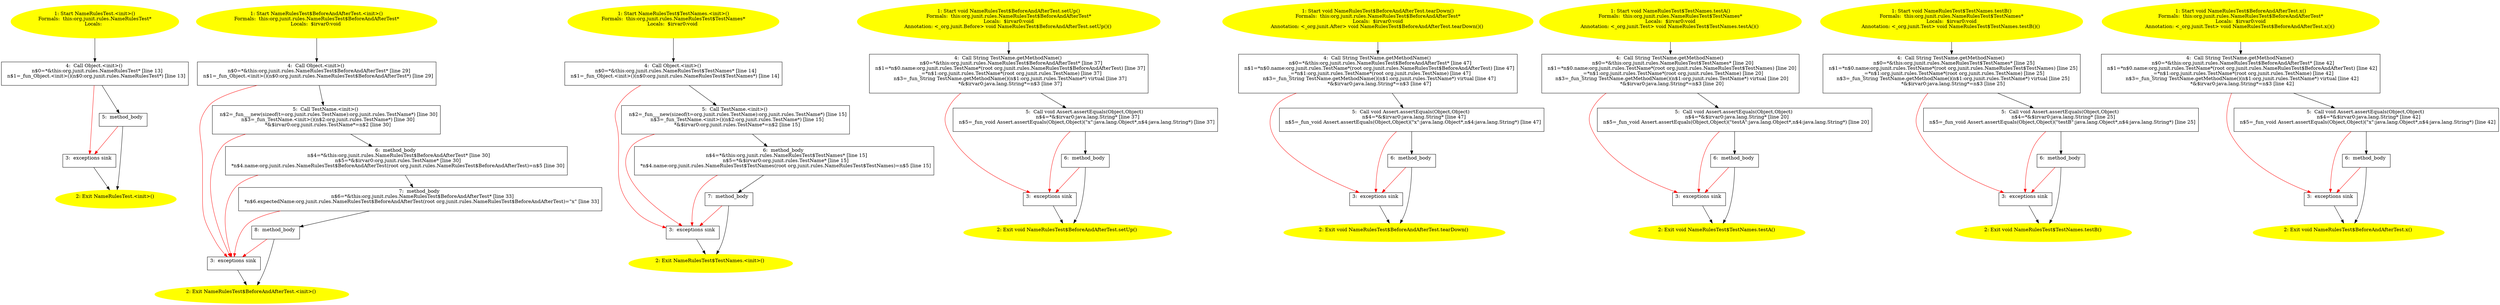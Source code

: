 /* @generated */
digraph cfg {
"org.junit.rules.NameRulesTest.<init>().64fc5b22b67aa293bc98af5d5f12ed8c_1" [label="1: Start NameRulesTest.<init>()\nFormals:  this:org.junit.rules.NameRulesTest*\nLocals:  \n  " color=yellow style=filled]
	

	 "org.junit.rules.NameRulesTest.<init>().64fc5b22b67aa293bc98af5d5f12ed8c_1" -> "org.junit.rules.NameRulesTest.<init>().64fc5b22b67aa293bc98af5d5f12ed8c_4" ;
"org.junit.rules.NameRulesTest.<init>().64fc5b22b67aa293bc98af5d5f12ed8c_2" [label="2: Exit NameRulesTest.<init>() \n  " color=yellow style=filled]
	

"org.junit.rules.NameRulesTest.<init>().64fc5b22b67aa293bc98af5d5f12ed8c_3" [label="3:  exceptions sink \n  " shape="box"]
	

	 "org.junit.rules.NameRulesTest.<init>().64fc5b22b67aa293bc98af5d5f12ed8c_3" -> "org.junit.rules.NameRulesTest.<init>().64fc5b22b67aa293bc98af5d5f12ed8c_2" ;
"org.junit.rules.NameRulesTest.<init>().64fc5b22b67aa293bc98af5d5f12ed8c_4" [label="4:  Call Object.<init>() \n   n$0=*&this:org.junit.rules.NameRulesTest* [line 13]\n  n$1=_fun_Object.<init>()(n$0:org.junit.rules.NameRulesTest*) [line 13]\n " shape="box"]
	

	 "org.junit.rules.NameRulesTest.<init>().64fc5b22b67aa293bc98af5d5f12ed8c_4" -> "org.junit.rules.NameRulesTest.<init>().64fc5b22b67aa293bc98af5d5f12ed8c_5" ;
	 "org.junit.rules.NameRulesTest.<init>().64fc5b22b67aa293bc98af5d5f12ed8c_4" -> "org.junit.rules.NameRulesTest.<init>().64fc5b22b67aa293bc98af5d5f12ed8c_3" [color="red" ];
"org.junit.rules.NameRulesTest.<init>().64fc5b22b67aa293bc98af5d5f12ed8c_5" [label="5:  method_body \n  " shape="box"]
	

	 "org.junit.rules.NameRulesTest.<init>().64fc5b22b67aa293bc98af5d5f12ed8c_5" -> "org.junit.rules.NameRulesTest.<init>().64fc5b22b67aa293bc98af5d5f12ed8c_2" ;
	 "org.junit.rules.NameRulesTest.<init>().64fc5b22b67aa293bc98af5d5f12ed8c_5" -> "org.junit.rules.NameRulesTest.<init>().64fc5b22b67aa293bc98af5d5f12ed8c_3" [color="red" ];
"org.junit.rules.NameRulesTest$BeforeAndAfterTest.<init>().6f55418122cccf921ed2d498524cafee_1" [label="1: Start NameRulesTest$BeforeAndAfterTest.<init>()\nFormals:  this:org.junit.rules.NameRulesTest$BeforeAndAfterTest*\nLocals:  $irvar0:void \n  " color=yellow style=filled]
	

	 "org.junit.rules.NameRulesTest$BeforeAndAfterTest.<init>().6f55418122cccf921ed2d498524cafee_1" -> "org.junit.rules.NameRulesTest$BeforeAndAfterTest.<init>().6f55418122cccf921ed2d498524cafee_4" ;
"org.junit.rules.NameRulesTest$BeforeAndAfterTest.<init>().6f55418122cccf921ed2d498524cafee_2" [label="2: Exit NameRulesTest$BeforeAndAfterTest.<init>() \n  " color=yellow style=filled]
	

"org.junit.rules.NameRulesTest$BeforeAndAfterTest.<init>().6f55418122cccf921ed2d498524cafee_3" [label="3:  exceptions sink \n  " shape="box"]
	

	 "org.junit.rules.NameRulesTest$BeforeAndAfterTest.<init>().6f55418122cccf921ed2d498524cafee_3" -> "org.junit.rules.NameRulesTest$BeforeAndAfterTest.<init>().6f55418122cccf921ed2d498524cafee_2" ;
"org.junit.rules.NameRulesTest$BeforeAndAfterTest.<init>().6f55418122cccf921ed2d498524cafee_4" [label="4:  Call Object.<init>() \n   n$0=*&this:org.junit.rules.NameRulesTest$BeforeAndAfterTest* [line 29]\n  n$1=_fun_Object.<init>()(n$0:org.junit.rules.NameRulesTest$BeforeAndAfterTest*) [line 29]\n " shape="box"]
	

	 "org.junit.rules.NameRulesTest$BeforeAndAfterTest.<init>().6f55418122cccf921ed2d498524cafee_4" -> "org.junit.rules.NameRulesTest$BeforeAndAfterTest.<init>().6f55418122cccf921ed2d498524cafee_5" ;
	 "org.junit.rules.NameRulesTest$BeforeAndAfterTest.<init>().6f55418122cccf921ed2d498524cafee_4" -> "org.junit.rules.NameRulesTest$BeforeAndAfterTest.<init>().6f55418122cccf921ed2d498524cafee_3" [color="red" ];
"org.junit.rules.NameRulesTest$BeforeAndAfterTest.<init>().6f55418122cccf921ed2d498524cafee_5" [label="5:  Call TestName.<init>() \n   n$2=_fun___new(sizeof(t=org.junit.rules.TestName):org.junit.rules.TestName*) [line 30]\n  n$3=_fun_TestName.<init>()(n$2:org.junit.rules.TestName*) [line 30]\n  *&$irvar0:org.junit.rules.TestName*=n$2 [line 30]\n " shape="box"]
	

	 "org.junit.rules.NameRulesTest$BeforeAndAfterTest.<init>().6f55418122cccf921ed2d498524cafee_5" -> "org.junit.rules.NameRulesTest$BeforeAndAfterTest.<init>().6f55418122cccf921ed2d498524cafee_6" ;
	 "org.junit.rules.NameRulesTest$BeforeAndAfterTest.<init>().6f55418122cccf921ed2d498524cafee_5" -> "org.junit.rules.NameRulesTest$BeforeAndAfterTest.<init>().6f55418122cccf921ed2d498524cafee_3" [color="red" ];
"org.junit.rules.NameRulesTest$BeforeAndAfterTest.<init>().6f55418122cccf921ed2d498524cafee_6" [label="6:  method_body \n   n$4=*&this:org.junit.rules.NameRulesTest$BeforeAndAfterTest* [line 30]\n  n$5=*&$irvar0:org.junit.rules.TestName* [line 30]\n  *n$4.name:org.junit.rules.NameRulesTest$BeforeAndAfterTest(root org.junit.rules.NameRulesTest$BeforeAndAfterTest)=n$5 [line 30]\n " shape="box"]
	

	 "org.junit.rules.NameRulesTest$BeforeAndAfterTest.<init>().6f55418122cccf921ed2d498524cafee_6" -> "org.junit.rules.NameRulesTest$BeforeAndAfterTest.<init>().6f55418122cccf921ed2d498524cafee_7" ;
	 "org.junit.rules.NameRulesTest$BeforeAndAfterTest.<init>().6f55418122cccf921ed2d498524cafee_6" -> "org.junit.rules.NameRulesTest$BeforeAndAfterTest.<init>().6f55418122cccf921ed2d498524cafee_3" [color="red" ];
"org.junit.rules.NameRulesTest$BeforeAndAfterTest.<init>().6f55418122cccf921ed2d498524cafee_7" [label="7:  method_body \n   n$6=*&this:org.junit.rules.NameRulesTest$BeforeAndAfterTest* [line 33]\n  *n$6.expectedName:org.junit.rules.NameRulesTest$BeforeAndAfterTest(root org.junit.rules.NameRulesTest$BeforeAndAfterTest)=\"x\" [line 33]\n " shape="box"]
	

	 "org.junit.rules.NameRulesTest$BeforeAndAfterTest.<init>().6f55418122cccf921ed2d498524cafee_7" -> "org.junit.rules.NameRulesTest$BeforeAndAfterTest.<init>().6f55418122cccf921ed2d498524cafee_8" ;
	 "org.junit.rules.NameRulesTest$BeforeAndAfterTest.<init>().6f55418122cccf921ed2d498524cafee_7" -> "org.junit.rules.NameRulesTest$BeforeAndAfterTest.<init>().6f55418122cccf921ed2d498524cafee_3" [color="red" ];
"org.junit.rules.NameRulesTest$BeforeAndAfterTest.<init>().6f55418122cccf921ed2d498524cafee_8" [label="8:  method_body \n  " shape="box"]
	

	 "org.junit.rules.NameRulesTest$BeforeAndAfterTest.<init>().6f55418122cccf921ed2d498524cafee_8" -> "org.junit.rules.NameRulesTest$BeforeAndAfterTest.<init>().6f55418122cccf921ed2d498524cafee_2" ;
	 "org.junit.rules.NameRulesTest$BeforeAndAfterTest.<init>().6f55418122cccf921ed2d498524cafee_8" -> "org.junit.rules.NameRulesTest$BeforeAndAfterTest.<init>().6f55418122cccf921ed2d498524cafee_3" [color="red" ];
"org.junit.rules.NameRulesTest$TestNames.<init>().f9f63ddcee33ec4102bc6faa2130df5c_1" [label="1: Start NameRulesTest$TestNames.<init>()\nFormals:  this:org.junit.rules.NameRulesTest$TestNames*\nLocals:  $irvar0:void \n  " color=yellow style=filled]
	

	 "org.junit.rules.NameRulesTest$TestNames.<init>().f9f63ddcee33ec4102bc6faa2130df5c_1" -> "org.junit.rules.NameRulesTest$TestNames.<init>().f9f63ddcee33ec4102bc6faa2130df5c_4" ;
"org.junit.rules.NameRulesTest$TestNames.<init>().f9f63ddcee33ec4102bc6faa2130df5c_2" [label="2: Exit NameRulesTest$TestNames.<init>() \n  " color=yellow style=filled]
	

"org.junit.rules.NameRulesTest$TestNames.<init>().f9f63ddcee33ec4102bc6faa2130df5c_3" [label="3:  exceptions sink \n  " shape="box"]
	

	 "org.junit.rules.NameRulesTest$TestNames.<init>().f9f63ddcee33ec4102bc6faa2130df5c_3" -> "org.junit.rules.NameRulesTest$TestNames.<init>().f9f63ddcee33ec4102bc6faa2130df5c_2" ;
"org.junit.rules.NameRulesTest$TestNames.<init>().f9f63ddcee33ec4102bc6faa2130df5c_4" [label="4:  Call Object.<init>() \n   n$0=*&this:org.junit.rules.NameRulesTest$TestNames* [line 14]\n  n$1=_fun_Object.<init>()(n$0:org.junit.rules.NameRulesTest$TestNames*) [line 14]\n " shape="box"]
	

	 "org.junit.rules.NameRulesTest$TestNames.<init>().f9f63ddcee33ec4102bc6faa2130df5c_4" -> "org.junit.rules.NameRulesTest$TestNames.<init>().f9f63ddcee33ec4102bc6faa2130df5c_5" ;
	 "org.junit.rules.NameRulesTest$TestNames.<init>().f9f63ddcee33ec4102bc6faa2130df5c_4" -> "org.junit.rules.NameRulesTest$TestNames.<init>().f9f63ddcee33ec4102bc6faa2130df5c_3" [color="red" ];
"org.junit.rules.NameRulesTest$TestNames.<init>().f9f63ddcee33ec4102bc6faa2130df5c_5" [label="5:  Call TestName.<init>() \n   n$2=_fun___new(sizeof(t=org.junit.rules.TestName):org.junit.rules.TestName*) [line 15]\n  n$3=_fun_TestName.<init>()(n$2:org.junit.rules.TestName*) [line 15]\n  *&$irvar0:org.junit.rules.TestName*=n$2 [line 15]\n " shape="box"]
	

	 "org.junit.rules.NameRulesTest$TestNames.<init>().f9f63ddcee33ec4102bc6faa2130df5c_5" -> "org.junit.rules.NameRulesTest$TestNames.<init>().f9f63ddcee33ec4102bc6faa2130df5c_6" ;
	 "org.junit.rules.NameRulesTest$TestNames.<init>().f9f63ddcee33ec4102bc6faa2130df5c_5" -> "org.junit.rules.NameRulesTest$TestNames.<init>().f9f63ddcee33ec4102bc6faa2130df5c_3" [color="red" ];
"org.junit.rules.NameRulesTest$TestNames.<init>().f9f63ddcee33ec4102bc6faa2130df5c_6" [label="6:  method_body \n   n$4=*&this:org.junit.rules.NameRulesTest$TestNames* [line 15]\n  n$5=*&$irvar0:org.junit.rules.TestName* [line 15]\n  *n$4.name:org.junit.rules.NameRulesTest$TestNames(root org.junit.rules.NameRulesTest$TestNames)=n$5 [line 15]\n " shape="box"]
	

	 "org.junit.rules.NameRulesTest$TestNames.<init>().f9f63ddcee33ec4102bc6faa2130df5c_6" -> "org.junit.rules.NameRulesTest$TestNames.<init>().f9f63ddcee33ec4102bc6faa2130df5c_7" ;
	 "org.junit.rules.NameRulesTest$TestNames.<init>().f9f63ddcee33ec4102bc6faa2130df5c_6" -> "org.junit.rules.NameRulesTest$TestNames.<init>().f9f63ddcee33ec4102bc6faa2130df5c_3" [color="red" ];
"org.junit.rules.NameRulesTest$TestNames.<init>().f9f63ddcee33ec4102bc6faa2130df5c_7" [label="7:  method_body \n  " shape="box"]
	

	 "org.junit.rules.NameRulesTest$TestNames.<init>().f9f63ddcee33ec4102bc6faa2130df5c_7" -> "org.junit.rules.NameRulesTest$TestNames.<init>().f9f63ddcee33ec4102bc6faa2130df5c_2" ;
	 "org.junit.rules.NameRulesTest$TestNames.<init>().f9f63ddcee33ec4102bc6faa2130df5c_7" -> "org.junit.rules.NameRulesTest$TestNames.<init>().f9f63ddcee33ec4102bc6faa2130df5c_3" [color="red" ];
"org.junit.rules.NameRulesTest$BeforeAndAfterTest.setUp():void.4a644617c98f1491e55171edfe60ce2b_1" [label="1: Start void NameRulesTest$BeforeAndAfterTest.setUp()\nFormals:  this:org.junit.rules.NameRulesTest$BeforeAndAfterTest*\nLocals:  $irvar0:void\nAnnotation: <_org.junit.Before> void NameRulesTest$BeforeAndAfterTest.setUp()() \n  " color=yellow style=filled]
	

	 "org.junit.rules.NameRulesTest$BeforeAndAfterTest.setUp():void.4a644617c98f1491e55171edfe60ce2b_1" -> "org.junit.rules.NameRulesTest$BeforeAndAfterTest.setUp():void.4a644617c98f1491e55171edfe60ce2b_4" ;
"org.junit.rules.NameRulesTest$BeforeAndAfterTest.setUp():void.4a644617c98f1491e55171edfe60ce2b_2" [label="2: Exit void NameRulesTest$BeforeAndAfterTest.setUp() \n  " color=yellow style=filled]
	

"org.junit.rules.NameRulesTest$BeforeAndAfterTest.setUp():void.4a644617c98f1491e55171edfe60ce2b_3" [label="3:  exceptions sink \n  " shape="box"]
	

	 "org.junit.rules.NameRulesTest$BeforeAndAfterTest.setUp():void.4a644617c98f1491e55171edfe60ce2b_3" -> "org.junit.rules.NameRulesTest$BeforeAndAfterTest.setUp():void.4a644617c98f1491e55171edfe60ce2b_2" ;
"org.junit.rules.NameRulesTest$BeforeAndAfterTest.setUp():void.4a644617c98f1491e55171edfe60ce2b_4" [label="4:  Call String TestName.getMethodName() \n   n$0=*&this:org.junit.rules.NameRulesTest$BeforeAndAfterTest* [line 37]\n  n$1=*n$0.name:org.junit.rules.TestName*(root org.junit.rules.NameRulesTest$BeforeAndAfterTest) [line 37]\n  _=*n$1:org.junit.rules.TestName*(root org.junit.rules.TestName) [line 37]\n  n$3=_fun_String TestName.getMethodName()(n$1:org.junit.rules.TestName*) virtual [line 37]\n  *&$irvar0:java.lang.String*=n$3 [line 37]\n " shape="box"]
	

	 "org.junit.rules.NameRulesTest$BeforeAndAfterTest.setUp():void.4a644617c98f1491e55171edfe60ce2b_4" -> "org.junit.rules.NameRulesTest$BeforeAndAfterTest.setUp():void.4a644617c98f1491e55171edfe60ce2b_5" ;
	 "org.junit.rules.NameRulesTest$BeforeAndAfterTest.setUp():void.4a644617c98f1491e55171edfe60ce2b_4" -> "org.junit.rules.NameRulesTest$BeforeAndAfterTest.setUp():void.4a644617c98f1491e55171edfe60ce2b_3" [color="red" ];
"org.junit.rules.NameRulesTest$BeforeAndAfterTest.setUp():void.4a644617c98f1491e55171edfe60ce2b_5" [label="5:  Call void Assert.assertEquals(Object,Object) \n   n$4=*&$irvar0:java.lang.String* [line 37]\n  n$5=_fun_void Assert.assertEquals(Object,Object)(\"x\":java.lang.Object*,n$4:java.lang.String*) [line 37]\n " shape="box"]
	

	 "org.junit.rules.NameRulesTest$BeforeAndAfterTest.setUp():void.4a644617c98f1491e55171edfe60ce2b_5" -> "org.junit.rules.NameRulesTest$BeforeAndAfterTest.setUp():void.4a644617c98f1491e55171edfe60ce2b_6" ;
	 "org.junit.rules.NameRulesTest$BeforeAndAfterTest.setUp():void.4a644617c98f1491e55171edfe60ce2b_5" -> "org.junit.rules.NameRulesTest$BeforeAndAfterTest.setUp():void.4a644617c98f1491e55171edfe60ce2b_3" [color="red" ];
"org.junit.rules.NameRulesTest$BeforeAndAfterTest.setUp():void.4a644617c98f1491e55171edfe60ce2b_6" [label="6:  method_body \n  " shape="box"]
	

	 "org.junit.rules.NameRulesTest$BeforeAndAfterTest.setUp():void.4a644617c98f1491e55171edfe60ce2b_6" -> "org.junit.rules.NameRulesTest$BeforeAndAfterTest.setUp():void.4a644617c98f1491e55171edfe60ce2b_2" ;
	 "org.junit.rules.NameRulesTest$BeforeAndAfterTest.setUp():void.4a644617c98f1491e55171edfe60ce2b_6" -> "org.junit.rules.NameRulesTest$BeforeAndAfterTest.setUp():void.4a644617c98f1491e55171edfe60ce2b_3" [color="red" ];
"org.junit.rules.NameRulesTest$BeforeAndAfterTest.tearDown():void.c7401a1e82fe23cb9e65371c1269a428_1" [label="1: Start void NameRulesTest$BeforeAndAfterTest.tearDown()\nFormals:  this:org.junit.rules.NameRulesTest$BeforeAndAfterTest*\nLocals:  $irvar0:void\nAnnotation: <_org.junit.After> void NameRulesTest$BeforeAndAfterTest.tearDown()() \n  " color=yellow style=filled]
	

	 "org.junit.rules.NameRulesTest$BeforeAndAfterTest.tearDown():void.c7401a1e82fe23cb9e65371c1269a428_1" -> "org.junit.rules.NameRulesTest$BeforeAndAfterTest.tearDown():void.c7401a1e82fe23cb9e65371c1269a428_4" ;
"org.junit.rules.NameRulesTest$BeforeAndAfterTest.tearDown():void.c7401a1e82fe23cb9e65371c1269a428_2" [label="2: Exit void NameRulesTest$BeforeAndAfterTest.tearDown() \n  " color=yellow style=filled]
	

"org.junit.rules.NameRulesTest$BeforeAndAfterTest.tearDown():void.c7401a1e82fe23cb9e65371c1269a428_3" [label="3:  exceptions sink \n  " shape="box"]
	

	 "org.junit.rules.NameRulesTest$BeforeAndAfterTest.tearDown():void.c7401a1e82fe23cb9e65371c1269a428_3" -> "org.junit.rules.NameRulesTest$BeforeAndAfterTest.tearDown():void.c7401a1e82fe23cb9e65371c1269a428_2" ;
"org.junit.rules.NameRulesTest$BeforeAndAfterTest.tearDown():void.c7401a1e82fe23cb9e65371c1269a428_4" [label="4:  Call String TestName.getMethodName() \n   n$0=*&this:org.junit.rules.NameRulesTest$BeforeAndAfterTest* [line 47]\n  n$1=*n$0.name:org.junit.rules.TestName*(root org.junit.rules.NameRulesTest$BeforeAndAfterTest) [line 47]\n  _=*n$1:org.junit.rules.TestName*(root org.junit.rules.TestName) [line 47]\n  n$3=_fun_String TestName.getMethodName()(n$1:org.junit.rules.TestName*) virtual [line 47]\n  *&$irvar0:java.lang.String*=n$3 [line 47]\n " shape="box"]
	

	 "org.junit.rules.NameRulesTest$BeforeAndAfterTest.tearDown():void.c7401a1e82fe23cb9e65371c1269a428_4" -> "org.junit.rules.NameRulesTest$BeforeAndAfterTest.tearDown():void.c7401a1e82fe23cb9e65371c1269a428_5" ;
	 "org.junit.rules.NameRulesTest$BeforeAndAfterTest.tearDown():void.c7401a1e82fe23cb9e65371c1269a428_4" -> "org.junit.rules.NameRulesTest$BeforeAndAfterTest.tearDown():void.c7401a1e82fe23cb9e65371c1269a428_3" [color="red" ];
"org.junit.rules.NameRulesTest$BeforeAndAfterTest.tearDown():void.c7401a1e82fe23cb9e65371c1269a428_5" [label="5:  Call void Assert.assertEquals(Object,Object) \n   n$4=*&$irvar0:java.lang.String* [line 47]\n  n$5=_fun_void Assert.assertEquals(Object,Object)(\"x\":java.lang.Object*,n$4:java.lang.String*) [line 47]\n " shape="box"]
	

	 "org.junit.rules.NameRulesTest$BeforeAndAfterTest.tearDown():void.c7401a1e82fe23cb9e65371c1269a428_5" -> "org.junit.rules.NameRulesTest$BeforeAndAfterTest.tearDown():void.c7401a1e82fe23cb9e65371c1269a428_6" ;
	 "org.junit.rules.NameRulesTest$BeforeAndAfterTest.tearDown():void.c7401a1e82fe23cb9e65371c1269a428_5" -> "org.junit.rules.NameRulesTest$BeforeAndAfterTest.tearDown():void.c7401a1e82fe23cb9e65371c1269a428_3" [color="red" ];
"org.junit.rules.NameRulesTest$BeforeAndAfterTest.tearDown():void.c7401a1e82fe23cb9e65371c1269a428_6" [label="6:  method_body \n  " shape="box"]
	

	 "org.junit.rules.NameRulesTest$BeforeAndAfterTest.tearDown():void.c7401a1e82fe23cb9e65371c1269a428_6" -> "org.junit.rules.NameRulesTest$BeforeAndAfterTest.tearDown():void.c7401a1e82fe23cb9e65371c1269a428_2" ;
	 "org.junit.rules.NameRulesTest$BeforeAndAfterTest.tearDown():void.c7401a1e82fe23cb9e65371c1269a428_6" -> "org.junit.rules.NameRulesTest$BeforeAndAfterTest.tearDown():void.c7401a1e82fe23cb9e65371c1269a428_3" [color="red" ];
"org.junit.rules.NameRulesTest$TestNames.testA():void.8292e7feb479638c1891d8e63528bb7f_1" [label="1: Start void NameRulesTest$TestNames.testA()\nFormals:  this:org.junit.rules.NameRulesTest$TestNames*\nLocals:  $irvar0:void\nAnnotation: <_org.junit.Test> void NameRulesTest$TestNames.testA()() \n  " color=yellow style=filled]
	

	 "org.junit.rules.NameRulesTest$TestNames.testA():void.8292e7feb479638c1891d8e63528bb7f_1" -> "org.junit.rules.NameRulesTest$TestNames.testA():void.8292e7feb479638c1891d8e63528bb7f_4" ;
"org.junit.rules.NameRulesTest$TestNames.testA():void.8292e7feb479638c1891d8e63528bb7f_2" [label="2: Exit void NameRulesTest$TestNames.testA() \n  " color=yellow style=filled]
	

"org.junit.rules.NameRulesTest$TestNames.testA():void.8292e7feb479638c1891d8e63528bb7f_3" [label="3:  exceptions sink \n  " shape="box"]
	

	 "org.junit.rules.NameRulesTest$TestNames.testA():void.8292e7feb479638c1891d8e63528bb7f_3" -> "org.junit.rules.NameRulesTest$TestNames.testA():void.8292e7feb479638c1891d8e63528bb7f_2" ;
"org.junit.rules.NameRulesTest$TestNames.testA():void.8292e7feb479638c1891d8e63528bb7f_4" [label="4:  Call String TestName.getMethodName() \n   n$0=*&this:org.junit.rules.NameRulesTest$TestNames* [line 20]\n  n$1=*n$0.name:org.junit.rules.TestName*(root org.junit.rules.NameRulesTest$TestNames) [line 20]\n  _=*n$1:org.junit.rules.TestName*(root org.junit.rules.TestName) [line 20]\n  n$3=_fun_String TestName.getMethodName()(n$1:org.junit.rules.TestName*) virtual [line 20]\n  *&$irvar0:java.lang.String*=n$3 [line 20]\n " shape="box"]
	

	 "org.junit.rules.NameRulesTest$TestNames.testA():void.8292e7feb479638c1891d8e63528bb7f_4" -> "org.junit.rules.NameRulesTest$TestNames.testA():void.8292e7feb479638c1891d8e63528bb7f_5" ;
	 "org.junit.rules.NameRulesTest$TestNames.testA():void.8292e7feb479638c1891d8e63528bb7f_4" -> "org.junit.rules.NameRulesTest$TestNames.testA():void.8292e7feb479638c1891d8e63528bb7f_3" [color="red" ];
"org.junit.rules.NameRulesTest$TestNames.testA():void.8292e7feb479638c1891d8e63528bb7f_5" [label="5:  Call void Assert.assertEquals(Object,Object) \n   n$4=*&$irvar0:java.lang.String* [line 20]\n  n$5=_fun_void Assert.assertEquals(Object,Object)(\"testA\":java.lang.Object*,n$4:java.lang.String*) [line 20]\n " shape="box"]
	

	 "org.junit.rules.NameRulesTest$TestNames.testA():void.8292e7feb479638c1891d8e63528bb7f_5" -> "org.junit.rules.NameRulesTest$TestNames.testA():void.8292e7feb479638c1891d8e63528bb7f_6" ;
	 "org.junit.rules.NameRulesTest$TestNames.testA():void.8292e7feb479638c1891d8e63528bb7f_5" -> "org.junit.rules.NameRulesTest$TestNames.testA():void.8292e7feb479638c1891d8e63528bb7f_3" [color="red" ];
"org.junit.rules.NameRulesTest$TestNames.testA():void.8292e7feb479638c1891d8e63528bb7f_6" [label="6:  method_body \n  " shape="box"]
	

	 "org.junit.rules.NameRulesTest$TestNames.testA():void.8292e7feb479638c1891d8e63528bb7f_6" -> "org.junit.rules.NameRulesTest$TestNames.testA():void.8292e7feb479638c1891d8e63528bb7f_2" ;
	 "org.junit.rules.NameRulesTest$TestNames.testA():void.8292e7feb479638c1891d8e63528bb7f_6" -> "org.junit.rules.NameRulesTest$TestNames.testA():void.8292e7feb479638c1891d8e63528bb7f_3" [color="red" ];
"org.junit.rules.NameRulesTest$TestNames.testB():void.84fd0db82470d3c7abe20b556d680b01_1" [label="1: Start void NameRulesTest$TestNames.testB()\nFormals:  this:org.junit.rules.NameRulesTest$TestNames*\nLocals:  $irvar0:void\nAnnotation: <_org.junit.Test> void NameRulesTest$TestNames.testB()() \n  " color=yellow style=filled]
	

	 "org.junit.rules.NameRulesTest$TestNames.testB():void.84fd0db82470d3c7abe20b556d680b01_1" -> "org.junit.rules.NameRulesTest$TestNames.testB():void.84fd0db82470d3c7abe20b556d680b01_4" ;
"org.junit.rules.NameRulesTest$TestNames.testB():void.84fd0db82470d3c7abe20b556d680b01_2" [label="2: Exit void NameRulesTest$TestNames.testB() \n  " color=yellow style=filled]
	

"org.junit.rules.NameRulesTest$TestNames.testB():void.84fd0db82470d3c7abe20b556d680b01_3" [label="3:  exceptions sink \n  " shape="box"]
	

	 "org.junit.rules.NameRulesTest$TestNames.testB():void.84fd0db82470d3c7abe20b556d680b01_3" -> "org.junit.rules.NameRulesTest$TestNames.testB():void.84fd0db82470d3c7abe20b556d680b01_2" ;
"org.junit.rules.NameRulesTest$TestNames.testB():void.84fd0db82470d3c7abe20b556d680b01_4" [label="4:  Call String TestName.getMethodName() \n   n$0=*&this:org.junit.rules.NameRulesTest$TestNames* [line 25]\n  n$1=*n$0.name:org.junit.rules.TestName*(root org.junit.rules.NameRulesTest$TestNames) [line 25]\n  _=*n$1:org.junit.rules.TestName*(root org.junit.rules.TestName) [line 25]\n  n$3=_fun_String TestName.getMethodName()(n$1:org.junit.rules.TestName*) virtual [line 25]\n  *&$irvar0:java.lang.String*=n$3 [line 25]\n " shape="box"]
	

	 "org.junit.rules.NameRulesTest$TestNames.testB():void.84fd0db82470d3c7abe20b556d680b01_4" -> "org.junit.rules.NameRulesTest$TestNames.testB():void.84fd0db82470d3c7abe20b556d680b01_5" ;
	 "org.junit.rules.NameRulesTest$TestNames.testB():void.84fd0db82470d3c7abe20b556d680b01_4" -> "org.junit.rules.NameRulesTest$TestNames.testB():void.84fd0db82470d3c7abe20b556d680b01_3" [color="red" ];
"org.junit.rules.NameRulesTest$TestNames.testB():void.84fd0db82470d3c7abe20b556d680b01_5" [label="5:  Call void Assert.assertEquals(Object,Object) \n   n$4=*&$irvar0:java.lang.String* [line 25]\n  n$5=_fun_void Assert.assertEquals(Object,Object)(\"testB\":java.lang.Object*,n$4:java.lang.String*) [line 25]\n " shape="box"]
	

	 "org.junit.rules.NameRulesTest$TestNames.testB():void.84fd0db82470d3c7abe20b556d680b01_5" -> "org.junit.rules.NameRulesTest$TestNames.testB():void.84fd0db82470d3c7abe20b556d680b01_6" ;
	 "org.junit.rules.NameRulesTest$TestNames.testB():void.84fd0db82470d3c7abe20b556d680b01_5" -> "org.junit.rules.NameRulesTest$TestNames.testB():void.84fd0db82470d3c7abe20b556d680b01_3" [color="red" ];
"org.junit.rules.NameRulesTest$TestNames.testB():void.84fd0db82470d3c7abe20b556d680b01_6" [label="6:  method_body \n  " shape="box"]
	

	 "org.junit.rules.NameRulesTest$TestNames.testB():void.84fd0db82470d3c7abe20b556d680b01_6" -> "org.junit.rules.NameRulesTest$TestNames.testB():void.84fd0db82470d3c7abe20b556d680b01_2" ;
	 "org.junit.rules.NameRulesTest$TestNames.testB():void.84fd0db82470d3c7abe20b556d680b01_6" -> "org.junit.rules.NameRulesTest$TestNames.testB():void.84fd0db82470d3c7abe20b556d680b01_3" [color="red" ];
"org.junit.rules.NameRulesTest$BeforeAndAfterTest.x():void.bcedb4f39bb9b9c8a4ca0c6b74c7539d_1" [label="1: Start void NameRulesTest$BeforeAndAfterTest.x()\nFormals:  this:org.junit.rules.NameRulesTest$BeforeAndAfterTest*\nLocals:  $irvar0:void\nAnnotation: <_org.junit.Test> void NameRulesTest$BeforeAndAfterTest.x()() \n  " color=yellow style=filled]
	

	 "org.junit.rules.NameRulesTest$BeforeAndAfterTest.x():void.bcedb4f39bb9b9c8a4ca0c6b74c7539d_1" -> "org.junit.rules.NameRulesTest$BeforeAndAfterTest.x():void.bcedb4f39bb9b9c8a4ca0c6b74c7539d_4" ;
"org.junit.rules.NameRulesTest$BeforeAndAfterTest.x():void.bcedb4f39bb9b9c8a4ca0c6b74c7539d_2" [label="2: Exit void NameRulesTest$BeforeAndAfterTest.x() \n  " color=yellow style=filled]
	

"org.junit.rules.NameRulesTest$BeforeAndAfterTest.x():void.bcedb4f39bb9b9c8a4ca0c6b74c7539d_3" [label="3:  exceptions sink \n  " shape="box"]
	

	 "org.junit.rules.NameRulesTest$BeforeAndAfterTest.x():void.bcedb4f39bb9b9c8a4ca0c6b74c7539d_3" -> "org.junit.rules.NameRulesTest$BeforeAndAfterTest.x():void.bcedb4f39bb9b9c8a4ca0c6b74c7539d_2" ;
"org.junit.rules.NameRulesTest$BeforeAndAfterTest.x():void.bcedb4f39bb9b9c8a4ca0c6b74c7539d_4" [label="4:  Call String TestName.getMethodName() \n   n$0=*&this:org.junit.rules.NameRulesTest$BeforeAndAfterTest* [line 42]\n  n$1=*n$0.name:org.junit.rules.TestName*(root org.junit.rules.NameRulesTest$BeforeAndAfterTest) [line 42]\n  _=*n$1:org.junit.rules.TestName*(root org.junit.rules.TestName) [line 42]\n  n$3=_fun_String TestName.getMethodName()(n$1:org.junit.rules.TestName*) virtual [line 42]\n  *&$irvar0:java.lang.String*=n$3 [line 42]\n " shape="box"]
	

	 "org.junit.rules.NameRulesTest$BeforeAndAfterTest.x():void.bcedb4f39bb9b9c8a4ca0c6b74c7539d_4" -> "org.junit.rules.NameRulesTest$BeforeAndAfterTest.x():void.bcedb4f39bb9b9c8a4ca0c6b74c7539d_5" ;
	 "org.junit.rules.NameRulesTest$BeforeAndAfterTest.x():void.bcedb4f39bb9b9c8a4ca0c6b74c7539d_4" -> "org.junit.rules.NameRulesTest$BeforeAndAfterTest.x():void.bcedb4f39bb9b9c8a4ca0c6b74c7539d_3" [color="red" ];
"org.junit.rules.NameRulesTest$BeforeAndAfterTest.x():void.bcedb4f39bb9b9c8a4ca0c6b74c7539d_5" [label="5:  Call void Assert.assertEquals(Object,Object) \n   n$4=*&$irvar0:java.lang.String* [line 42]\n  n$5=_fun_void Assert.assertEquals(Object,Object)(\"x\":java.lang.Object*,n$4:java.lang.String*) [line 42]\n " shape="box"]
	

	 "org.junit.rules.NameRulesTest$BeforeAndAfterTest.x():void.bcedb4f39bb9b9c8a4ca0c6b74c7539d_5" -> "org.junit.rules.NameRulesTest$BeforeAndAfterTest.x():void.bcedb4f39bb9b9c8a4ca0c6b74c7539d_6" ;
	 "org.junit.rules.NameRulesTest$BeforeAndAfterTest.x():void.bcedb4f39bb9b9c8a4ca0c6b74c7539d_5" -> "org.junit.rules.NameRulesTest$BeforeAndAfterTest.x():void.bcedb4f39bb9b9c8a4ca0c6b74c7539d_3" [color="red" ];
"org.junit.rules.NameRulesTest$BeforeAndAfterTest.x():void.bcedb4f39bb9b9c8a4ca0c6b74c7539d_6" [label="6:  method_body \n  " shape="box"]
	

	 "org.junit.rules.NameRulesTest$BeforeAndAfterTest.x():void.bcedb4f39bb9b9c8a4ca0c6b74c7539d_6" -> "org.junit.rules.NameRulesTest$BeforeAndAfterTest.x():void.bcedb4f39bb9b9c8a4ca0c6b74c7539d_2" ;
	 "org.junit.rules.NameRulesTest$BeforeAndAfterTest.x():void.bcedb4f39bb9b9c8a4ca0c6b74c7539d_6" -> "org.junit.rules.NameRulesTest$BeforeAndAfterTest.x():void.bcedb4f39bb9b9c8a4ca0c6b74c7539d_3" [color="red" ];
}

